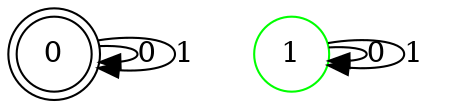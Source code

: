 digraph {
	node [color=black shape=doublecircle]
	0
	node [color=green shape=circle]
	1
	0 -> 0 [label=0]
	0 -> 0 [label=1]
	1 -> 1 [label=0]
	1 -> 1 [label=1]
}

